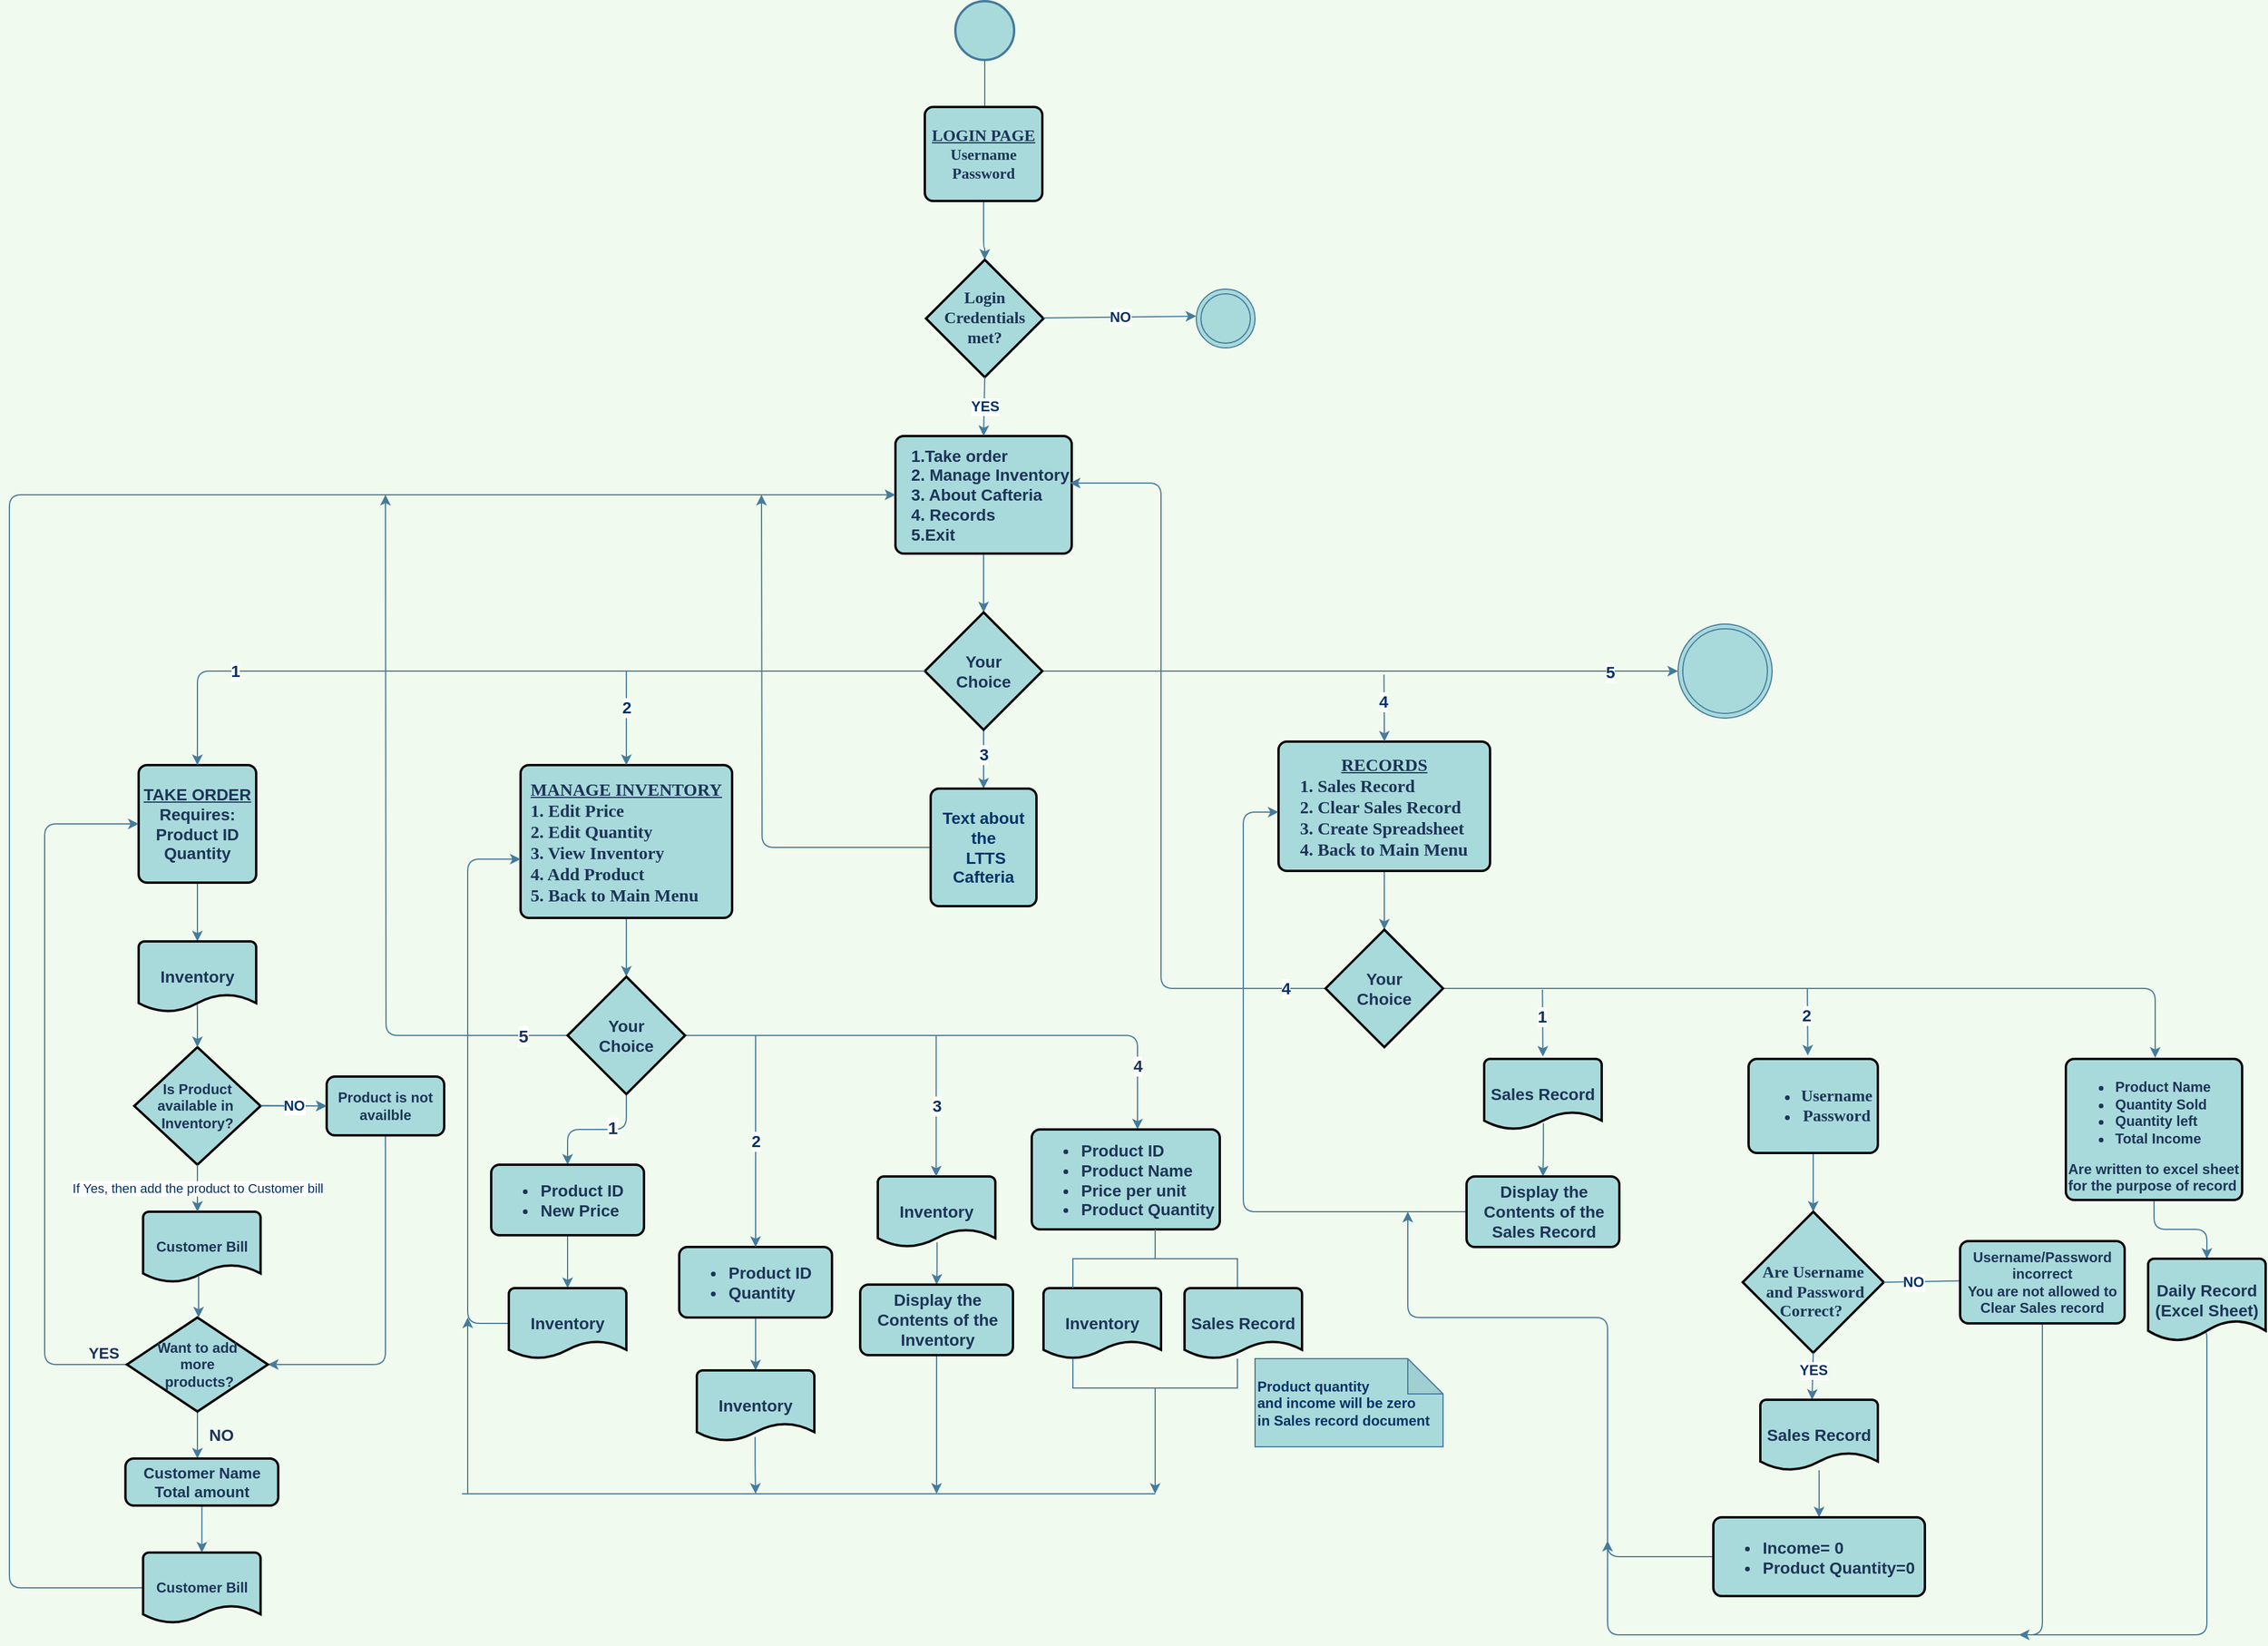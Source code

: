 <mxfile version="13.6.2" type="device"><diagram id="LGxWHQLr91iropshTgPd" name="Page-1"><mxGraphModel dx="2170" dy="1300" grid="1" gridSize="10" guides="1" tooltips="1" connect="1" arrows="1" fold="1" page="1" pageScale="1" pageWidth="850" pageHeight="1100" background="#F1FAEE" math="0" shadow="0"><root><mxCell id="0"/><mxCell id="1" parent="0"/><mxCell id="bUe7oBXyCKyw9xCMxh33-4" value="" style="edgeStyle=orthogonalEdgeStyle;curved=0;rounded=1;sketch=0;orthogonalLoop=1;jettySize=auto;html=1;strokeColor=#457B9D;fillColor=#A8DADC;fontColor=#1D3557;" edge="1" parent="1" source="bUe7oBXyCKyw9xCMxh33-1"><mxGeometry relative="1" as="geometry"><mxPoint x="860" y="130" as="targetPoint"/></mxGeometry></mxCell><mxCell id="bUe7oBXyCKyw9xCMxh33-1" value="" style="strokeWidth=2;html=1;shape=mxgraph.flowchart.start_2;whiteSpace=wrap;fillColor=#A8DADC;strokeColor=#457B9D;fontColor=#1D3557;" vertex="1" parent="1"><mxGeometry x="835" y="30" width="50" height="50" as="geometry"/></mxCell><mxCell id="bUe7oBXyCKyw9xCMxh33-6" style="edgeStyle=orthogonalEdgeStyle;curved=0;rounded=1;sketch=0;orthogonalLoop=1;jettySize=auto;html=1;strokeColor=#457B9D;fillColor=#A8DADC;fontColor=#1D3557;" edge="1" parent="1" source="bUe7oBXyCKyw9xCMxh33-2"><mxGeometry relative="1" as="geometry"><mxPoint x="860" y="250" as="targetPoint"/><Array as="points"><mxPoint x="859" y="240"/></Array></mxGeometry></mxCell><mxCell id="bUe7oBXyCKyw9xCMxh33-2" value="&lt;font face=&quot;Times New Roman&quot;&gt;&lt;b&gt;&lt;u&gt;&lt;font style=&quot;font-size: 14px&quot;&gt;LOGIN PAGE&lt;/font&gt;&lt;/u&gt;&lt;br&gt;&lt;font style=&quot;font-size: 13px&quot;&gt;Username&lt;br&gt;Password&lt;/font&gt;&lt;/b&gt;&lt;/font&gt;" style="rounded=1;whiteSpace=wrap;html=1;absoluteArcSize=1;arcSize=14;strokeWidth=2;sketch=0;fillColor=#A8DADC;fontColor=#1D3557;align=center;" vertex="1" parent="1"><mxGeometry x="809" y="120" width="100" height="80" as="geometry"/></mxCell><mxCell id="bUe7oBXyCKyw9xCMxh33-5" value="&lt;font style=&quot;font-size: 14px&quot; face=&quot;Times New Roman&quot;&gt;&lt;b&gt;Login&lt;br&gt;Credentials &lt;br&gt;met?&lt;/b&gt;&lt;/font&gt;" style="strokeWidth=2;html=1;shape=mxgraph.flowchart.decision;whiteSpace=wrap;rounded=0;sketch=0;fillColor=#A8DADC;fontColor=#1D3557;" vertex="1" parent="1"><mxGeometry x="810" y="250" width="100" height="100" as="geometry"/></mxCell><mxCell id="bUe7oBXyCKyw9xCMxh33-7" value="" style="ellipse;shape=doubleEllipse;whiteSpace=wrap;html=1;aspect=fixed;rounded=0;sketch=0;strokeColor=#457B9D;fillColor=#A8DADC;fontColor=#1D3557;" vertex="1" parent="1"><mxGeometry x="1040" y="275" width="50" height="50" as="geometry"/></mxCell><mxCell id="bUe7oBXyCKyw9xCMxh33-12" value="" style="endArrow=classic;html=1;strokeColor=#457B9D;fillColor=#A8DADC;fontColor=#1D3557;" edge="1" parent="1"><mxGeometry relative="1" as="geometry"><mxPoint x="910" y="299.5" as="sourcePoint"/><mxPoint x="1040" y="298" as="targetPoint"/></mxGeometry></mxCell><mxCell id="bUe7oBXyCKyw9xCMxh33-13" value="&lt;font style=&quot;font-size: 12px&quot;&gt;&lt;b&gt;NO&lt;/b&gt;&lt;/font&gt;" style="edgeLabel;resizable=0;html=1;align=center;verticalAlign=middle;fontColor=#003366;" connectable="0" vertex="1" parent="bUe7oBXyCKyw9xCMxh33-12"><mxGeometry relative="1" as="geometry"/></mxCell><mxCell id="bUe7oBXyCKyw9xCMxh33-19" style="edgeStyle=orthogonalEdgeStyle;curved=0;rounded=1;sketch=0;orthogonalLoop=1;jettySize=auto;html=1;strokeColor=#457B9D;fillColor=#A8DADC;fontColor=#1D3557;" edge="1" parent="1" source="bUe7oBXyCKyw9xCMxh33-14" target="bUe7oBXyCKyw9xCMxh33-18"><mxGeometry relative="1" as="geometry"/></mxCell><mxCell id="bUe7oBXyCKyw9xCMxh33-14" value="&lt;div style=&quot;text-align: justify&quot;&gt;&lt;b style=&quot;font-size: 14px&quot;&gt;1.Take order&lt;/b&gt;&lt;/div&gt;&lt;font size=&quot;1&quot;&gt;&lt;div style=&quot;text-align: justify&quot;&gt;&lt;b style=&quot;font-size: 14px&quot;&gt;2. Manage Inventory&lt;/b&gt;&lt;/div&gt;&lt;b style=&quot;font-size: 14px&quot;&gt;&lt;div style=&quot;text-align: justify&quot;&gt;&lt;b&gt;3. About Cafteria&lt;/b&gt;&lt;/div&gt;&lt;div style=&quot;text-align: justify&quot;&gt;&lt;b&gt;4. Records&lt;/b&gt;&lt;/div&gt;&lt;div style=&quot;text-align: justify&quot;&gt;&lt;b&gt;5.Exit&lt;/b&gt;&lt;/div&gt;&lt;/b&gt;&lt;/font&gt;" style="rounded=1;whiteSpace=wrap;html=1;absoluteArcSize=1;arcSize=14;strokeWidth=2;sketch=0;fillColor=#A8DADC;fontColor=#1D3557;align=right;" vertex="1" parent="1"><mxGeometry x="784" y="400" width="150" height="100" as="geometry"/></mxCell><mxCell id="bUe7oBXyCKyw9xCMxh33-16" value="" style="endArrow=classic;html=1;strokeColor=#457B9D;fillColor=#A8DADC;fontColor=#1D3557;exitX=0.5;exitY=1;exitDx=0;exitDy=0;exitPerimeter=0;entryX=0.5;entryY=0;entryDx=0;entryDy=0;" edge="1" parent="1" source="bUe7oBXyCKyw9xCMxh33-5" target="bUe7oBXyCKyw9xCMxh33-14"><mxGeometry relative="1" as="geometry"><mxPoint x="780" y="430" as="sourcePoint"/><mxPoint x="880" y="430" as="targetPoint"/></mxGeometry></mxCell><mxCell id="bUe7oBXyCKyw9xCMxh33-17" value="&lt;font style=&quot;font-size: 12px&quot;&gt;&lt;b&gt;YES&lt;/b&gt;&lt;/font&gt;" style="edgeLabel;resizable=0;html=1;align=center;verticalAlign=middle;fontColor=#003366;" connectable="0" vertex="1" parent="bUe7oBXyCKyw9xCMxh33-16"><mxGeometry relative="1" as="geometry"/></mxCell><mxCell id="bUe7oBXyCKyw9xCMxh33-98" value="" style="edgeStyle=orthogonalEdgeStyle;curved=0;rounded=1;sketch=0;orthogonalLoop=1;jettySize=auto;html=1;strokeColor=#457B9D;fillColor=#A8DADC;fontColor=#003366;" edge="1" parent="1" source="bUe7oBXyCKyw9xCMxh33-18" target="bUe7oBXyCKyw9xCMxh33-97"><mxGeometry relative="1" as="geometry"/></mxCell><mxCell id="bUe7oBXyCKyw9xCMxh33-99" value="&lt;b&gt;&lt;font style=&quot;font-size: 14px&quot;&gt;3&lt;/font&gt;&lt;/b&gt;" style="edgeLabel;html=1;align=center;verticalAlign=middle;resizable=0;points=[];fontColor=#003366;" vertex="1" connectable="0" parent="bUe7oBXyCKyw9xCMxh33-98"><mxGeometry x="-0.173" y="-2" relative="1" as="geometry"><mxPoint x="2" as="offset"/></mxGeometry></mxCell><mxCell id="bUe7oBXyCKyw9xCMxh33-142" style="edgeStyle=orthogonalEdgeStyle;curved=0;rounded=1;sketch=0;orthogonalLoop=1;jettySize=auto;html=1;strokeColor=#457B9D;fillColor=#A8DADC;fontColor=#003366;entryX=0;entryY=0.5;entryDx=0;entryDy=0;" edge="1" parent="1" source="bUe7oBXyCKyw9xCMxh33-18" target="bUe7oBXyCKyw9xCMxh33-144"><mxGeometry relative="1" as="geometry"><mxPoint x="1240" y="600.0" as="targetPoint"/><Array as="points"/></mxGeometry></mxCell><mxCell id="bUe7oBXyCKyw9xCMxh33-145" value="&lt;b&gt;&lt;font style=&quot;font-size: 14px&quot;&gt;5&lt;/font&gt;&lt;/b&gt;" style="edgeLabel;html=1;align=center;verticalAlign=middle;resizable=0;points=[];fontColor=#003366;" vertex="1" connectable="0" parent="bUe7oBXyCKyw9xCMxh33-142"><mxGeometry x="0.781" y="-1" relative="1" as="geometry"><mxPoint x="1" as="offset"/></mxGeometry></mxCell><mxCell id="bUe7oBXyCKyw9xCMxh33-18" value="&lt;b&gt;&lt;font style=&quot;font-size: 14px&quot;&gt;Your &lt;br&gt;Choice&lt;/font&gt;&lt;/b&gt;" style="strokeWidth=2;html=1;shape=mxgraph.flowchart.decision;whiteSpace=wrap;rounded=0;sketch=0;fillColor=#A8DADC;fontColor=#1D3557;" vertex="1" parent="1"><mxGeometry x="809" y="550" width="100" height="100" as="geometry"/></mxCell><mxCell id="bUe7oBXyCKyw9xCMxh33-23" style="edgeStyle=orthogonalEdgeStyle;curved=0;rounded=1;sketch=0;orthogonalLoop=1;jettySize=auto;html=1;strokeColor=#457B9D;fillColor=#A8DADC;fontColor=#1D3557;" edge="1" parent="1" source="bUe7oBXyCKyw9xCMxh33-21"><mxGeometry relative="1" as="geometry"><mxPoint x="190" y="830" as="targetPoint"/></mxGeometry></mxCell><mxCell id="bUe7oBXyCKyw9xCMxh33-21" value="&lt;b&gt;&lt;font style=&quot;font-size: 14px&quot;&gt;&lt;u&gt;TAKE ORDER&lt;br&gt;&lt;/u&gt;Requires:&lt;br&gt;Product ID&lt;br&gt;Quantity&lt;br&gt;&lt;/font&gt;&lt;/b&gt;" style="rounded=1;whiteSpace=wrap;html=1;absoluteArcSize=1;arcSize=14;strokeWidth=2;sketch=0;fillColor=#A8DADC;fontColor=#1D3557;" vertex="1" parent="1"><mxGeometry x="140" y="680" width="100" height="100" as="geometry"/></mxCell><mxCell id="bUe7oBXyCKyw9xCMxh33-25" value="&lt;b&gt;Customer Bill&lt;/b&gt;" style="strokeWidth=2;html=1;shape=mxgraph.flowchart.document2;whiteSpace=wrap;size=0.25;rounded=0;sketch=0;fillColor=#A8DADC;fontColor=#1D3557;" vertex="1" parent="1"><mxGeometry x="143.75" y="1060" width="100" height="60" as="geometry"/></mxCell><mxCell id="bUe7oBXyCKyw9xCMxh33-39" value="" style="edgeStyle=orthogonalEdgeStyle;curved=0;rounded=1;sketch=0;orthogonalLoop=1;jettySize=auto;html=1;strokeColor=#457B9D;fillColor=#A8DADC;fontColor=#1D3557;" edge="1" parent="1" source="bUe7oBXyCKyw9xCMxh33-26" target="bUe7oBXyCKyw9xCMxh33-36"><mxGeometry relative="1" as="geometry"/></mxCell><mxCell id="bUe7oBXyCKyw9xCMxh33-26" value="&lt;b&gt;Is Product available in&amp;nbsp;&lt;br&gt;Inventory?&lt;/b&gt;" style="strokeWidth=2;html=1;shape=mxgraph.flowchart.decision;whiteSpace=wrap;rounded=0;sketch=0;fillColor=#A8DADC;fontColor=#1D3557;" vertex="1" parent="1"><mxGeometry x="136.25" y="920" width="107.5" height="100" as="geometry"/></mxCell><mxCell id="bUe7oBXyCKyw9xCMxh33-28" style="edgeStyle=orthogonalEdgeStyle;curved=0;rounded=1;sketch=0;orthogonalLoop=1;jettySize=auto;html=1;strokeColor=#457B9D;fillColor=#A8DADC;fontColor=#1D3557;exitX=0.478;exitY=0.839;exitDx=0;exitDy=0;exitPerimeter=0;" edge="1" parent="1" source="bUe7oBXyCKyw9xCMxh33-27"><mxGeometry relative="1" as="geometry"><mxPoint x="190" y="920" as="targetPoint"/></mxGeometry></mxCell><mxCell id="bUe7oBXyCKyw9xCMxh33-27" value="&lt;b&gt;&lt;font style=&quot;font-size: 14px&quot;&gt;Inventory&lt;/font&gt;&lt;/b&gt;" style="strokeWidth=2;html=1;shape=mxgraph.flowchart.document2;whiteSpace=wrap;size=0.25;rounded=0;sketch=0;fillColor=#A8DADC;fontColor=#1D3557;" vertex="1" parent="1"><mxGeometry x="140" y="830" width="100" height="60" as="geometry"/></mxCell><mxCell id="bUe7oBXyCKyw9xCMxh33-33" value="" style="endArrow=classic;html=1;strokeColor=#457B9D;fillColor=#A8DADC;fontColor=#1D3557;" edge="1" parent="1"><mxGeometry relative="1" as="geometry"><mxPoint x="190" y="1020" as="sourcePoint"/><mxPoint x="190" y="1060" as="targetPoint"/></mxGeometry></mxCell><mxCell id="bUe7oBXyCKyw9xCMxh33-34" value="If Yes, then add the product to Customer bill" style="edgeLabel;resizable=0;html=1;align=center;verticalAlign=middle;fontColor=#003366;" connectable="0" vertex="1" parent="bUe7oBXyCKyw9xCMxh33-33"><mxGeometry relative="1" as="geometry"/></mxCell><mxCell id="bUe7oBXyCKyw9xCMxh33-47" style="edgeStyle=orthogonalEdgeStyle;curved=0;rounded=1;sketch=0;orthogonalLoop=1;jettySize=auto;html=1;strokeColor=#457B9D;fillColor=#A8DADC;fontColor=#1D3557;entryX=1;entryY=0.5;entryDx=0;entryDy=0;entryPerimeter=0;" edge="1" parent="1" source="bUe7oBXyCKyw9xCMxh33-36" target="bUe7oBXyCKyw9xCMxh33-40"><mxGeometry relative="1" as="geometry"><mxPoint x="290" y="1190" as="targetPoint"/><Array as="points"><mxPoint x="350" y="1190"/></Array></mxGeometry></mxCell><mxCell id="bUe7oBXyCKyw9xCMxh33-36" value="&lt;b&gt;&lt;font style=&quot;font-size: 12px&quot;&gt;Product is not availble&lt;/font&gt;&lt;/b&gt;" style="rounded=1;whiteSpace=wrap;html=1;absoluteArcSize=1;arcSize=14;strokeWidth=2;sketch=0;fillColor=#A8DADC;fontColor=#1D3557;" vertex="1" parent="1"><mxGeometry x="300" y="945" width="100" height="50" as="geometry"/></mxCell><mxCell id="bUe7oBXyCKyw9xCMxh33-37" value="" style="endArrow=classic;html=1;strokeColor=#457B9D;fillColor=#A8DADC;fontColor=#1D3557;entryX=0;entryY=0.5;entryDx=0;entryDy=0;" edge="1" parent="1" target="bUe7oBXyCKyw9xCMxh33-36"><mxGeometry relative="1" as="geometry"><mxPoint x="243.75" y="969.58" as="sourcePoint"/><mxPoint x="293.75" y="969.58" as="targetPoint"/></mxGeometry></mxCell><mxCell id="bUe7oBXyCKyw9xCMxh33-38" value="&lt;b&gt;&lt;font style=&quot;font-size: 12px&quot;&gt;NO&lt;/font&gt;&lt;/b&gt;" style="edgeLabel;resizable=0;html=1;align=center;verticalAlign=middle;fontColor=#003366;" connectable="0" vertex="1" parent="bUe7oBXyCKyw9xCMxh33-37"><mxGeometry relative="1" as="geometry"/></mxCell><mxCell id="bUe7oBXyCKyw9xCMxh33-43" style="edgeStyle=orthogonalEdgeStyle;curved=0;rounded=1;sketch=0;orthogonalLoop=1;jettySize=auto;html=1;strokeColor=#457B9D;fillColor=#A8DADC;fontColor=#1D3557;entryX=0;entryY=0.5;entryDx=0;entryDy=0;" edge="1" parent="1" source="bUe7oBXyCKyw9xCMxh33-40" target="bUe7oBXyCKyw9xCMxh33-21"><mxGeometry relative="1" as="geometry"><mxPoint x="110" y="730" as="targetPoint"/><Array as="points"><mxPoint x="60" y="1190"/><mxPoint x="60" y="730"/></Array></mxGeometry></mxCell><mxCell id="bUe7oBXyCKyw9xCMxh33-48" style="edgeStyle=orthogonalEdgeStyle;curved=0;rounded=1;sketch=0;orthogonalLoop=1;jettySize=auto;html=1;strokeColor=#457B9D;fillColor=#A8DADC;fontColor=#1D3557;" edge="1" parent="1" source="bUe7oBXyCKyw9xCMxh33-40"><mxGeometry relative="1" as="geometry"><mxPoint x="190" y="1270" as="targetPoint"/></mxGeometry></mxCell><mxCell id="bUe7oBXyCKyw9xCMxh33-40" value="&lt;b&gt;Want to add &lt;br&gt;more&lt;br&gt;&amp;nbsp;products?&lt;/b&gt;" style="strokeWidth=2;html=1;shape=mxgraph.flowchart.decision;whiteSpace=wrap;rounded=0;sketch=0;fillColor=#A8DADC;fontColor=#1D3557;" vertex="1" parent="1"><mxGeometry x="130" y="1150" width="120" height="80" as="geometry"/></mxCell><mxCell id="bUe7oBXyCKyw9xCMxh33-44" value="&lt;b&gt;&lt;font style=&quot;font-size: 13px&quot;&gt;YES&lt;/font&gt;&lt;/b&gt;" style="text;html=1;align=center;verticalAlign=middle;resizable=0;points=[];autosize=1;fontColor=#1D3557;" vertex="1" parent="1"><mxGeometry x="90" y="1170" width="40" height="20" as="geometry"/></mxCell><mxCell id="bUe7oBXyCKyw9xCMxh33-45" value="" style="endArrow=classic;html=1;strokeColor=#457B9D;fillColor=#A8DADC;fontColor=#1D3557;exitX=0.473;exitY=0.91;exitDx=0;exitDy=0;exitPerimeter=0;" edge="1" parent="1" source="bUe7oBXyCKyw9xCMxh33-25"><mxGeometry width="50" height="50" relative="1" as="geometry"><mxPoint x="191" y="1120" as="sourcePoint"/><mxPoint x="191" y="1150" as="targetPoint"/></mxGeometry></mxCell><mxCell id="bUe7oBXyCKyw9xCMxh33-49" value="&lt;b style=&quot;font-size: 14px&quot;&gt;NO&lt;/b&gt;" style="text;html=1;align=center;verticalAlign=middle;resizable=0;points=[];autosize=1;fontColor=#1D3557;" vertex="1" parent="1"><mxGeometry x="190" y="1240" width="40" height="20" as="geometry"/></mxCell><mxCell id="bUe7oBXyCKyw9xCMxh33-51" style="edgeStyle=orthogonalEdgeStyle;curved=0;rounded=1;sketch=0;orthogonalLoop=1;jettySize=auto;html=1;strokeColor=#457B9D;fillColor=#A8DADC;fontColor=#1D3557;" edge="1" parent="1" source="bUe7oBXyCKyw9xCMxh33-50"><mxGeometry relative="1" as="geometry"><mxPoint x="193.75" y="1350" as="targetPoint"/></mxGeometry></mxCell><mxCell id="bUe7oBXyCKyw9xCMxh33-50" value="&lt;b style=&quot;font-size: 13px&quot;&gt;Customer Name&lt;br&gt;Total amount&lt;/b&gt;" style="rounded=1;whiteSpace=wrap;html=1;absoluteArcSize=1;arcSize=14;strokeWidth=2;sketch=0;fillColor=#A8DADC;fontColor=#1D3557;" vertex="1" parent="1"><mxGeometry x="128.75" y="1270" width="130" height="40" as="geometry"/></mxCell><mxCell id="bUe7oBXyCKyw9xCMxh33-53" style="edgeStyle=orthogonalEdgeStyle;curved=0;rounded=1;sketch=0;orthogonalLoop=1;jettySize=auto;html=1;strokeColor=#457B9D;fillColor=#A8DADC;fontColor=#1D3557;" edge="1" parent="1" source="bUe7oBXyCKyw9xCMxh33-52" target="bUe7oBXyCKyw9xCMxh33-14"><mxGeometry relative="1" as="geometry"><mxPoint x="720" y="460" as="targetPoint"/><Array as="points"><mxPoint x="30" y="1380"/><mxPoint x="30" y="450"/></Array></mxGeometry></mxCell><mxCell id="bUe7oBXyCKyw9xCMxh33-52" value="&lt;b&gt;Customer Bill&lt;/b&gt;" style="strokeWidth=2;html=1;shape=mxgraph.flowchart.document2;whiteSpace=wrap;size=0.25;rounded=0;sketch=0;fillColor=#A8DADC;fontColor=#1D3557;" vertex="1" parent="1"><mxGeometry x="143.75" y="1350" width="100" height="60" as="geometry"/></mxCell><mxCell id="bUe7oBXyCKyw9xCMxh33-55" value="" style="endArrow=none;html=1;strokeColor=#457B9D;fillColor=#A8DADC;fontColor=#1D3557;entryX=0;entryY=0.5;entryDx=0;entryDy=0;entryPerimeter=0;" edge="1" parent="1" target="bUe7oBXyCKyw9xCMxh33-18"><mxGeometry width="50" height="50" relative="1" as="geometry"><mxPoint x="700" y="600" as="sourcePoint"/><mxPoint x="730" y="560" as="targetPoint"/></mxGeometry></mxCell><mxCell id="bUe7oBXyCKyw9xCMxh33-60" value="" style="endArrow=classic;html=1;strokeColor=#457B9D;fillColor=#A8DADC;fontColor=#1D3557;entryX=0.5;entryY=0;entryDx=0;entryDy=0;" edge="1" parent="1" target="bUe7oBXyCKyw9xCMxh33-21"><mxGeometry width="50" height="50" relative="1" as="geometry"><mxPoint x="700" y="600" as="sourcePoint"/><mxPoint x="200" y="650" as="targetPoint"/><Array as="points"><mxPoint x="190" y="600"/></Array></mxGeometry></mxCell><mxCell id="bUe7oBXyCKyw9xCMxh33-103" value="&lt;b&gt;&lt;font style=&quot;font-size: 14px&quot;&gt;1&lt;/font&gt;&lt;/b&gt;" style="edgeLabel;html=1;align=center;verticalAlign=middle;resizable=0;points=[];fontColor=#003366;" vertex="1" connectable="0" parent="bUe7oBXyCKyw9xCMxh33-60"><mxGeometry x="0.728" y="33" relative="1" as="geometry"><mxPoint x="-1" as="offset"/></mxGeometry></mxCell><mxCell id="bUe7oBXyCKyw9xCMxh33-64" value="" style="edgeStyle=orthogonalEdgeStyle;curved=0;rounded=1;sketch=0;orthogonalLoop=1;jettySize=auto;html=1;strokeColor=#457B9D;fillColor=#A8DADC;fontColor=#1D3557;" edge="1" parent="1" source="bUe7oBXyCKyw9xCMxh33-62" target="bUe7oBXyCKyw9xCMxh33-63"><mxGeometry relative="1" as="geometry"/></mxCell><mxCell id="bUe7oBXyCKyw9xCMxh33-62" value="&lt;font face=&quot;Times New Roman&quot;&gt;&lt;span style=&quot;font-size: 15px&quot;&gt;&lt;b&gt;&lt;u&gt;MANAGE INVENTORY&lt;/u&gt;&lt;br&gt;&lt;div style=&quot;text-align: justify&quot;&gt;&lt;b&gt;1. Edit Price&lt;/b&gt;&lt;/div&gt;&lt;div style=&quot;text-align: justify&quot;&gt;&lt;b&gt;2. Edit Quantity&lt;/b&gt;&lt;/div&gt;&lt;div style=&quot;text-align: justify&quot;&gt;&lt;b&gt;3. View Inventory&lt;/b&gt;&lt;/div&gt;&lt;div style=&quot;text-align: justify&quot;&gt;&lt;b&gt;4. Add Product&lt;/b&gt;&lt;/div&gt;&lt;div style=&quot;text-align: justify&quot;&gt;&lt;b&gt;5. Back to Main Menu&lt;/b&gt;&lt;/div&gt;&lt;/b&gt;&lt;/span&gt;&lt;/font&gt;" style="rounded=1;whiteSpace=wrap;html=1;absoluteArcSize=1;arcSize=14;strokeWidth=2;sketch=0;fillColor=#A8DADC;fontColor=#1D3557;" vertex="1" parent="1"><mxGeometry x="465" y="680" width="180" height="130" as="geometry"/></mxCell><mxCell id="bUe7oBXyCKyw9xCMxh33-79" style="edgeStyle=orthogonalEdgeStyle;curved=0;rounded=1;sketch=0;orthogonalLoop=1;jettySize=auto;html=1;strokeColor=#457B9D;fillColor=#A8DADC;fontColor=#1D3557;" edge="1" parent="1" source="bUe7oBXyCKyw9xCMxh33-63"><mxGeometry relative="1" as="geometry"><mxPoint x="350.0" y="450" as="targetPoint"/></mxGeometry></mxCell><mxCell id="bUe7oBXyCKyw9xCMxh33-85" value="&lt;font style=&quot;font-size: 15px&quot;&gt;&lt;b&gt;5&lt;/b&gt;&lt;/font&gt;" style="edgeLabel;html=1;align=center;verticalAlign=middle;resizable=0;points=[];fontColor=#1D3557;" vertex="1" connectable="0" parent="bUe7oBXyCKyw9xCMxh33-79"><mxGeometry x="-0.876" y="1" relative="1" as="geometry"><mxPoint y="-1" as="offset"/></mxGeometry></mxCell><mxCell id="bUe7oBXyCKyw9xCMxh33-82" style="edgeStyle=orthogonalEdgeStyle;curved=0;rounded=1;sketch=0;orthogonalLoop=1;jettySize=auto;html=1;entryX=0.5;entryY=0;entryDx=0;entryDy=0;strokeColor=#457B9D;fillColor=#A8DADC;fontColor=#1D3557;" edge="1" parent="1" source="bUe7oBXyCKyw9xCMxh33-63" target="bUe7oBXyCKyw9xCMxh33-65"><mxGeometry relative="1" as="geometry"/></mxCell><mxCell id="bUe7oBXyCKyw9xCMxh33-83" value="&lt;b&gt;&lt;font style=&quot;font-size: 15px&quot;&gt;1&lt;/font&gt;&lt;/b&gt;" style="edgeLabel;html=1;align=center;verticalAlign=middle;resizable=0;points=[];fontColor=#1D3557;" vertex="1" connectable="0" parent="bUe7oBXyCKyw9xCMxh33-82"><mxGeometry x="-0.455" y="-12" relative="1" as="geometry"><mxPoint x="-12" y="10" as="offset"/></mxGeometry></mxCell><mxCell id="bUe7oBXyCKyw9xCMxh33-86" style="edgeStyle=orthogonalEdgeStyle;curved=0;rounded=1;sketch=0;orthogonalLoop=1;jettySize=auto;html=1;strokeColor=#457B9D;fillColor=#A8DADC;fontColor=#1D3557;" edge="1" parent="1" source="bUe7oBXyCKyw9xCMxh33-63" target="bUe7oBXyCKyw9xCMxh33-75"><mxGeometry relative="1" as="geometry"><mxPoint x="990" y="970" as="targetPoint"/><Array as="points"><mxPoint x="990" y="910"/></Array></mxGeometry></mxCell><mxCell id="bUe7oBXyCKyw9xCMxh33-87" value="&lt;b&gt;&lt;font style=&quot;font-size: 14px&quot;&gt;4&lt;/font&gt;&lt;/b&gt;" style="edgeLabel;html=1;align=center;verticalAlign=middle;resizable=0;points=[];fontColor=#1D3557;" vertex="1" connectable="0" parent="bUe7oBXyCKyw9xCMxh33-86"><mxGeometry x="0.656" y="-26" relative="1" as="geometry"><mxPoint x="26" y="26" as="offset"/></mxGeometry></mxCell><mxCell id="bUe7oBXyCKyw9xCMxh33-63" value="&lt;b&gt;&lt;font style=&quot;font-size: 14px&quot;&gt;Your &lt;br&gt;Choice&lt;/font&gt;&lt;/b&gt;" style="strokeWidth=2;html=1;shape=mxgraph.flowchart.decision;whiteSpace=wrap;rounded=0;sketch=0;fillColor=#A8DADC;fontColor=#1D3557;" vertex="1" parent="1"><mxGeometry x="505" y="860" width="100" height="100" as="geometry"/></mxCell><mxCell id="bUe7oBXyCKyw9xCMxh33-67" style="edgeStyle=orthogonalEdgeStyle;curved=0;rounded=1;sketch=0;orthogonalLoop=1;jettySize=auto;html=1;entryX=0.5;entryY=0;entryDx=0;entryDy=0;entryPerimeter=0;strokeColor=#457B9D;fillColor=#A8DADC;fontColor=#1D3557;" edge="1" parent="1" source="bUe7oBXyCKyw9xCMxh33-65" target="bUe7oBXyCKyw9xCMxh33-66"><mxGeometry relative="1" as="geometry"/></mxCell><mxCell id="bUe7oBXyCKyw9xCMxh33-65" value="&lt;blockquote style=&quot;margin: 0 0 0 40px ; border: none ; padding: 0px&quot;&gt;&lt;/blockquote&gt;&lt;b style=&quot;font-size: 14px&quot;&gt;&lt;ul&gt;&lt;li&gt;&lt;b style=&quot;font-size: 14px&quot;&gt;Product ID&lt;/b&gt;&lt;/li&gt;&lt;li&gt;&lt;b style=&quot;font-size: 14px&quot;&gt;New Price&lt;/b&gt;&lt;/li&gt;&lt;/ul&gt;&lt;/b&gt;" style="rounded=1;whiteSpace=wrap;html=1;absoluteArcSize=1;arcSize=14;strokeWidth=2;sketch=0;fillColor=#A8DADC;fontColor=#1D3557;align=left;" vertex="1" parent="1"><mxGeometry x="440" y="1020" width="130" height="60" as="geometry"/></mxCell><mxCell id="bUe7oBXyCKyw9xCMxh33-81" style="edgeStyle=orthogonalEdgeStyle;curved=0;rounded=1;sketch=0;orthogonalLoop=1;jettySize=auto;html=1;strokeColor=#457B9D;fillColor=#A8DADC;fontColor=#1D3557;" edge="1" parent="1" source="bUe7oBXyCKyw9xCMxh33-66" target="bUe7oBXyCKyw9xCMxh33-62"><mxGeometry relative="1" as="geometry"><mxPoint x="410" y="750" as="targetPoint"/><Array as="points"><mxPoint x="420" y="1155"/><mxPoint x="420" y="760"/></Array></mxGeometry></mxCell><mxCell id="bUe7oBXyCKyw9xCMxh33-66" value="&lt;b&gt;&lt;font style=&quot;font-size: 14px&quot;&gt;Inventory&lt;/font&gt;&lt;/b&gt;" style="strokeWidth=2;html=1;shape=mxgraph.flowchart.document2;whiteSpace=wrap;size=0.25;rounded=0;sketch=0;fillColor=#A8DADC;fontColor=#1D3557;" vertex="1" parent="1"><mxGeometry x="455" y="1125" width="100" height="60" as="geometry"/></mxCell><mxCell id="bUe7oBXyCKyw9xCMxh33-76" value="" style="edgeStyle=orthogonalEdgeStyle;curved=0;rounded=1;sketch=0;orthogonalLoop=1;jettySize=auto;html=1;strokeColor=#457B9D;fillColor=#A8DADC;fontColor=#1D3557;" edge="1" parent="1" source="bUe7oBXyCKyw9xCMxh33-68" target="bUe7oBXyCKyw9xCMxh33-69"><mxGeometry relative="1" as="geometry"/></mxCell><mxCell id="bUe7oBXyCKyw9xCMxh33-68" value="&lt;blockquote style=&quot;margin: 0 0 0 40px ; border: none ; padding: 0px&quot;&gt;&lt;/blockquote&gt;&lt;b style=&quot;font-size: 14px&quot;&gt;&lt;ul&gt;&lt;li&gt;&lt;b style=&quot;font-size: 14px&quot;&gt;Product ID&lt;/b&gt;&lt;/li&gt;&lt;li&gt;Quantity&lt;/li&gt;&lt;/ul&gt;&lt;/b&gt;" style="rounded=1;whiteSpace=wrap;html=1;absoluteArcSize=1;arcSize=14;strokeWidth=2;sketch=0;fillColor=#A8DADC;fontColor=#1D3557;align=left;" vertex="1" parent="1"><mxGeometry x="600" y="1090" width="130" height="60" as="geometry"/></mxCell><mxCell id="bUe7oBXyCKyw9xCMxh33-95" style="edgeStyle=orthogonalEdgeStyle;curved=0;rounded=1;sketch=0;orthogonalLoop=1;jettySize=auto;html=1;strokeColor=#457B9D;fillColor=#A8DADC;fontColor=#003366;exitX=0.496;exitY=0.943;exitDx=0;exitDy=0;exitPerimeter=0;" edge="1" parent="1" source="bUe7oBXyCKyw9xCMxh33-69"><mxGeometry relative="1" as="geometry"><mxPoint x="665" y="1300" as="targetPoint"/></mxGeometry></mxCell><mxCell id="bUe7oBXyCKyw9xCMxh33-69" value="&lt;b&gt;&lt;font style=&quot;font-size: 14px&quot;&gt;Inventory&lt;/font&gt;&lt;/b&gt;" style="strokeWidth=2;html=1;shape=mxgraph.flowchart.document2;whiteSpace=wrap;size=0.25;rounded=0;sketch=0;fillColor=#A8DADC;fontColor=#1D3557;" vertex="1" parent="1"><mxGeometry x="615" y="1195" width="100" height="60" as="geometry"/></mxCell><mxCell id="bUe7oBXyCKyw9xCMxh33-73" value="" style="edgeStyle=orthogonalEdgeStyle;curved=0;rounded=1;sketch=0;orthogonalLoop=1;jettySize=auto;html=1;strokeColor=#457B9D;fillColor=#A8DADC;fontColor=#1D3557;exitX=0.504;exitY=0.933;exitDx=0;exitDy=0;exitPerimeter=0;" edge="1" parent="1" source="bUe7oBXyCKyw9xCMxh33-70" target="bUe7oBXyCKyw9xCMxh33-71"><mxGeometry relative="1" as="geometry"/></mxCell><mxCell id="bUe7oBXyCKyw9xCMxh33-70" value="&lt;b&gt;&lt;font style=&quot;font-size: 14px&quot;&gt;Inventory&lt;/font&gt;&lt;/b&gt;" style="strokeWidth=2;html=1;shape=mxgraph.flowchart.document2;whiteSpace=wrap;size=0.25;rounded=0;sketch=0;fillColor=#A8DADC;fontColor=#1D3557;" vertex="1" parent="1"><mxGeometry x="769" y="1030" width="100" height="60" as="geometry"/></mxCell><mxCell id="bUe7oBXyCKyw9xCMxh33-94" style="edgeStyle=orthogonalEdgeStyle;curved=0;rounded=1;sketch=0;orthogonalLoop=1;jettySize=auto;html=1;strokeColor=#457B9D;fillColor=#A8DADC;fontColor=#003366;" edge="1" parent="1" source="bUe7oBXyCKyw9xCMxh33-71"><mxGeometry relative="1" as="geometry"><mxPoint x="819" y="1300" as="targetPoint"/></mxGeometry></mxCell><mxCell id="bUe7oBXyCKyw9xCMxh33-71" value="&lt;blockquote style=&quot;margin: 0 0 0 40px ; border: none ; padding: 0px&quot;&gt;&lt;/blockquote&gt;&lt;b style=&quot;font-size: 14px&quot;&gt;&lt;div style=&quot;text-align: center&quot;&gt;Display the Contents of the Inventory&lt;/div&gt;&lt;/b&gt;" style="rounded=1;whiteSpace=wrap;html=1;absoluteArcSize=1;arcSize=14;strokeWidth=2;sketch=0;fillColor=#A8DADC;fontColor=#1D3557;align=left;" vertex="1" parent="1"><mxGeometry x="754" y="1122" width="130" height="60" as="geometry"/></mxCell><mxCell id="bUe7oBXyCKyw9xCMxh33-75" value="&lt;blockquote style=&quot;margin: 0 0 0 40px ; border: none ; padding: 0px&quot;&gt;&lt;/blockquote&gt;&lt;b style=&quot;font-size: 14px&quot;&gt;&lt;ul&gt;&lt;li&gt;&lt;b style=&quot;font-size: 14px&quot;&gt;Product ID&lt;/b&gt;&lt;/li&gt;&lt;li&gt;Product Name&lt;/li&gt;&lt;li&gt;Price per unit&lt;/li&gt;&lt;li&gt;Product Quantity&lt;/li&gt;&lt;/ul&gt;&lt;/b&gt;" style="rounded=1;whiteSpace=wrap;html=1;absoluteArcSize=1;arcSize=14;strokeWidth=2;sketch=0;fillColor=#A8DADC;fontColor=#1D3557;align=left;" vertex="1" parent="1"><mxGeometry x="900" y="990" width="160" height="85" as="geometry"/></mxCell><mxCell id="bUe7oBXyCKyw9xCMxh33-77" value="&lt;b&gt;&lt;font style=&quot;font-size: 14px&quot;&gt;Inventory&lt;/font&gt;&lt;/b&gt;" style="strokeWidth=2;html=1;shape=mxgraph.flowchart.document2;whiteSpace=wrap;size=0.25;rounded=0;sketch=0;fillColor=#A8DADC;fontColor=#1D3557;" vertex="1" parent="1"><mxGeometry x="910" y="1125" width="100" height="60" as="geometry"/></mxCell><mxCell id="bUe7oBXyCKyw9xCMxh33-88" value="" style="endArrow=classic;html=1;strokeColor=#457B9D;fillColor=#A8DADC;fontColor=#1D3557;entryX=0.5;entryY=0;entryDx=0;entryDy=0;" edge="1" parent="1" target="bUe7oBXyCKyw9xCMxh33-68"><mxGeometry relative="1" as="geometry"><mxPoint x="665" y="910" as="sourcePoint"/><mxPoint x="840" y="970" as="targetPoint"/></mxGeometry></mxCell><mxCell id="bUe7oBXyCKyw9xCMxh33-89" value="&lt;b&gt;&lt;font style=&quot;font-size: 14px&quot;&gt;2&lt;/font&gt;&lt;/b&gt;" style="edgeLabel;resizable=0;html=1;align=center;verticalAlign=middle;fontColor=#003366;" connectable="0" vertex="1" parent="bUe7oBXyCKyw9xCMxh33-88"><mxGeometry relative="1" as="geometry"/></mxCell><mxCell id="bUe7oBXyCKyw9xCMxh33-90" value="" style="endArrow=classic;html=1;strokeColor=#457B9D;fillColor=#A8DADC;fontColor=#1D3557;" edge="1" parent="1"><mxGeometry relative="1" as="geometry"><mxPoint x="818.66" y="910" as="sourcePoint"/><mxPoint x="818.66" y="1030" as="targetPoint"/></mxGeometry></mxCell><mxCell id="bUe7oBXyCKyw9xCMxh33-91" value="&lt;b&gt;&lt;font style=&quot;font-size: 14px&quot;&gt;3&lt;/font&gt;&lt;/b&gt;" style="edgeLabel;resizable=0;html=1;align=center;verticalAlign=middle;fontColor=#003366;" connectable="0" vertex="1" parent="bUe7oBXyCKyw9xCMxh33-90"><mxGeometry relative="1" as="geometry"/></mxCell><mxCell id="bUe7oBXyCKyw9xCMxh33-92" value="" style="endArrow=none;html=1;strokeColor=#457B9D;fillColor=#A8DADC;fontColor=#003366;" edge="1" parent="1"><mxGeometry width="50" height="50" relative="1" as="geometry"><mxPoint x="415" y="1300" as="sourcePoint"/><mxPoint x="1005" y="1300" as="targetPoint"/></mxGeometry></mxCell><mxCell id="bUe7oBXyCKyw9xCMxh33-96" value="" style="endArrow=classic;html=1;strokeColor=#457B9D;fillColor=#A8DADC;fontColor=#003366;" edge="1" parent="1"><mxGeometry width="50" height="50" relative="1" as="geometry"><mxPoint x="420" y="1300" as="sourcePoint"/><mxPoint x="420" y="1150" as="targetPoint"/></mxGeometry></mxCell><mxCell id="bUe7oBXyCKyw9xCMxh33-100" style="edgeStyle=orthogonalEdgeStyle;curved=0;rounded=1;sketch=0;orthogonalLoop=1;jettySize=auto;html=1;strokeColor=#457B9D;fillColor=#A8DADC;fontColor=#003366;" edge="1" parent="1" source="bUe7oBXyCKyw9xCMxh33-97"><mxGeometry relative="1" as="geometry"><mxPoint x="670" y="450" as="targetPoint"/></mxGeometry></mxCell><mxCell id="bUe7oBXyCKyw9xCMxh33-97" value="&lt;b&gt;&lt;font style=&quot;font-size: 14px&quot;&gt;Text about the&lt;br&gt;&amp;nbsp;LTTS Cafteria&lt;/font&gt;&lt;/b&gt;" style="rounded=1;whiteSpace=wrap;html=1;absoluteArcSize=1;arcSize=14;strokeWidth=2;sketch=0;fillColor=#A8DADC;fontColor=#003366;" vertex="1" parent="1"><mxGeometry x="814" y="700" width="90" height="100" as="geometry"/></mxCell><mxCell id="bUe7oBXyCKyw9xCMxh33-101" value="" style="endArrow=classic;html=1;strokeColor=#457B9D;fillColor=#A8DADC;fontColor=#003366;entryX=0.5;entryY=0;entryDx=0;entryDy=0;" edge="1" parent="1" target="bUe7oBXyCKyw9xCMxh33-62"><mxGeometry width="50" height="50" relative="1" as="geometry"><mxPoint x="555" y="600" as="sourcePoint"/><mxPoint x="640" y="650" as="targetPoint"/></mxGeometry></mxCell><mxCell id="bUe7oBXyCKyw9xCMxh33-102" value="&lt;b&gt;&lt;font style=&quot;font-size: 14px&quot;&gt;2&lt;/font&gt;&lt;/b&gt;" style="edgeLabel;html=1;align=center;verticalAlign=middle;resizable=0;points=[];fontColor=#003366;" vertex="1" connectable="0" parent="bUe7oBXyCKyw9xCMxh33-101"><mxGeometry x="-0.22" y="1" relative="1" as="geometry"><mxPoint x="-1" as="offset"/></mxGeometry></mxCell><mxCell id="bUe7oBXyCKyw9xCMxh33-126" value="" style="edgeStyle=orthogonalEdgeStyle;curved=0;rounded=1;sketch=0;orthogonalLoop=1;jettySize=auto;html=1;strokeColor=#457B9D;fillColor=#A8DADC;fontColor=#003366;" edge="1" parent="1" source="bUe7oBXyCKyw9xCMxh33-104" target="bUe7oBXyCKyw9xCMxh33-125"><mxGeometry relative="1" as="geometry"/></mxCell><mxCell id="bUe7oBXyCKyw9xCMxh33-104" value="&lt;font face=&quot;Times New Roman&quot;&gt;&lt;span style=&quot;font-size: 15px&quot;&gt;&lt;b&gt;&lt;u&gt;RECORDS&lt;/u&gt;&lt;br&gt;&lt;div style=&quot;text-align: justify&quot;&gt;&lt;b&gt;1. Sales Record&lt;/b&gt;&lt;/div&gt;&lt;div style=&quot;text-align: justify&quot;&gt;&lt;b&gt;2. Clear Sales Record&amp;nbsp;&lt;/b&gt;&lt;/div&gt;&lt;div style=&quot;text-align: justify&quot;&gt;&lt;b&gt;3. Create Spreadsheet&amp;nbsp;&lt;/b&gt;&lt;/div&gt;&lt;div style=&quot;text-align: justify&quot;&gt;&lt;b&gt;4.&amp;nbsp;&lt;/b&gt;&lt;b&gt;Back to Main Menu&lt;/b&gt;&lt;/div&gt;&lt;/b&gt;&lt;/span&gt;&lt;/font&gt;" style="rounded=1;whiteSpace=wrap;html=1;absoluteArcSize=1;arcSize=14;strokeWidth=2;sketch=0;fillColor=#A8DADC;fontColor=#1D3557;" vertex="1" parent="1"><mxGeometry x="1110" y="660" width="180" height="110" as="geometry"/></mxCell><mxCell id="bUe7oBXyCKyw9xCMxh33-105" value="" style="strokeWidth=1;html=1;shape=mxgraph.flowchart.annotation_2;align=left;labelPosition=right;pointerEvents=1;rounded=0;sketch=0;fillColor=#A8DADC;fontColor=#003366;rotation=90;strokeColor=#457B9D;" vertex="1" parent="1"><mxGeometry x="980" y="1030" width="50" height="140" as="geometry"/></mxCell><mxCell id="bUe7oBXyCKyw9xCMxh33-106" value="&lt;span style=&quot;font-size: 14px&quot;&gt;&lt;b&gt;Sales Record&lt;/b&gt;&lt;/span&gt;" style="strokeWidth=2;html=1;shape=mxgraph.flowchart.document2;whiteSpace=wrap;size=0.25;rounded=0;sketch=0;fillColor=#A8DADC;fontColor=#1D3557;" vertex="1" parent="1"><mxGeometry x="1030" y="1125" width="100" height="60" as="geometry"/></mxCell><mxCell id="bUe7oBXyCKyw9xCMxh33-108" style="edgeStyle=orthogonalEdgeStyle;curved=0;rounded=1;sketch=0;orthogonalLoop=1;jettySize=auto;html=1;strokeColor=#457B9D;fillColor=#A8DADC;fontColor=#003366;" edge="1" parent="1" source="bUe7oBXyCKyw9xCMxh33-107"><mxGeometry relative="1" as="geometry"><mxPoint x="1005" y="1300" as="targetPoint"/></mxGeometry></mxCell><mxCell id="bUe7oBXyCKyw9xCMxh33-107" value="" style="strokeWidth=1;html=1;shape=mxgraph.flowchart.annotation_2;align=left;labelPosition=right;pointerEvents=1;rounded=0;sketch=0;fillColor=#A8DADC;fontColor=#003366;rotation=-90;strokeColor=#457B9D;" vertex="1" parent="1"><mxGeometry x="980" y="1140" width="50" height="140" as="geometry"/></mxCell><mxCell id="bUe7oBXyCKyw9xCMxh33-110" value="&lt;div style=&quot;text-align: justify&quot;&gt;&lt;span&gt;&lt;b&gt;Product quantity&lt;/b&gt;&lt;/span&gt;&lt;/div&gt;&lt;div style=&quot;text-align: justify&quot;&gt;&lt;b&gt;&lt;span&gt;and income&amp;nbsp;&lt;/span&gt;&lt;span&gt;will be zero&lt;/span&gt;&lt;/b&gt;&lt;/div&gt;&lt;div style=&quot;text-align: justify&quot;&gt;&lt;span&gt;&lt;b&gt;in Sales record document&lt;/b&gt;&lt;/span&gt;&lt;/div&gt;" style="shape=note;whiteSpace=wrap;html=1;backgroundOutline=1;darkOpacity=0.05;rounded=0;sketch=0;strokeColor=#457B9D;strokeWidth=1;fillColor=#A8DADC;fontColor=#003366;align=left;" vertex="1" parent="1"><mxGeometry x="1090" y="1185" width="160" height="75" as="geometry"/></mxCell><mxCell id="bUe7oBXyCKyw9xCMxh33-113" value="" style="edgeStyle=orthogonalEdgeStyle;curved=0;rounded=1;sketch=0;orthogonalLoop=1;jettySize=auto;html=1;strokeColor=#457B9D;fillColor=#A8DADC;fontColor=#003366;exitX=0.504;exitY=0.91;exitDx=0;exitDy=0;exitPerimeter=0;" edge="1" parent="1" source="bUe7oBXyCKyw9xCMxh33-111" target="bUe7oBXyCKyw9xCMxh33-112"><mxGeometry relative="1" as="geometry"/></mxCell><mxCell id="bUe7oBXyCKyw9xCMxh33-111" value="&lt;span style=&quot;font-size: 14px&quot;&gt;&lt;b&gt;Sales Record&lt;/b&gt;&lt;/span&gt;" style="strokeWidth=2;html=1;shape=mxgraph.flowchart.document2;whiteSpace=wrap;size=0.25;rounded=0;sketch=0;fillColor=#A8DADC;fontColor=#1D3557;" vertex="1" parent="1"><mxGeometry x="1285" y="930" width="100" height="60" as="geometry"/></mxCell><mxCell id="bUe7oBXyCKyw9xCMxh33-130" style="edgeStyle=orthogonalEdgeStyle;curved=0;rounded=1;sketch=0;orthogonalLoop=1;jettySize=auto;html=1;strokeColor=#457B9D;fillColor=#A8DADC;fontColor=#003366;entryX=0;entryY=0.545;entryDx=0;entryDy=0;entryPerimeter=0;" edge="1" parent="1" source="bUe7oBXyCKyw9xCMxh33-112" target="bUe7oBXyCKyw9xCMxh33-104"><mxGeometry relative="1" as="geometry"><mxPoint x="1100" y="720" as="targetPoint"/><Array as="points"><mxPoint x="1080" y="1060"/><mxPoint x="1080" y="720"/></Array></mxGeometry></mxCell><mxCell id="bUe7oBXyCKyw9xCMxh33-112" value="&lt;blockquote style=&quot;margin: 0 0 0 40px ; border: none ; padding: 0px&quot;&gt;&lt;/blockquote&gt;&lt;b style=&quot;font-size: 14px&quot;&gt;&lt;div style=&quot;text-align: center&quot;&gt;Display the Contents of the Sales Record&lt;/div&gt;&lt;/b&gt;" style="rounded=1;whiteSpace=wrap;html=1;absoluteArcSize=1;arcSize=14;strokeWidth=2;sketch=0;fillColor=#A8DADC;fontColor=#1D3557;align=left;" vertex="1" parent="1"><mxGeometry x="1270" y="1030" width="130" height="60" as="geometry"/></mxCell><mxCell id="bUe7oBXyCKyw9xCMxh33-120" value="" style="edgeStyle=orthogonalEdgeStyle;curved=0;rounded=1;sketch=0;orthogonalLoop=1;jettySize=auto;html=1;strokeColor=#457B9D;fillColor=#A8DADC;fontColor=#003366;" edge="1" parent="1" source="bUe7oBXyCKyw9xCMxh33-114" target="bUe7oBXyCKyw9xCMxh33-115"><mxGeometry relative="1" as="geometry"/></mxCell><mxCell id="bUe7oBXyCKyw9xCMxh33-114" value="&lt;ul&gt;&lt;li&gt;&lt;font face=&quot;Times New Roman&quot;&gt;&lt;font style=&quot;font-size: 14px&quot;&gt;&lt;b&gt;Username&lt;/b&gt;&lt;/font&gt;&lt;/font&gt;&lt;/li&gt;&lt;li&gt;&lt;font face=&quot;Times New Roman&quot;&gt;&lt;font style=&quot;font-size: 14px&quot;&gt;&lt;b&gt;Password&lt;/b&gt;&lt;/font&gt;&lt;/font&gt;&lt;/li&gt;&lt;/ul&gt;" style="rounded=1;whiteSpace=wrap;html=1;absoluteArcSize=1;arcSize=14;strokeWidth=2;sketch=0;fillColor=#A8DADC;fontColor=#1D3557;align=center;" vertex="1" parent="1"><mxGeometry x="1510" y="930" width="110" height="80" as="geometry"/></mxCell><mxCell id="bUe7oBXyCKyw9xCMxh33-115" value="&lt;font style=&quot;font-size: 14px&quot; face=&quot;Times New Roman&quot;&gt;&lt;b&gt;&lt;br&gt;Are Username&lt;br&gt;&amp;nbsp;and Password&lt;br&gt;Correct?&amp;nbsp;&lt;br&gt;&lt;/b&gt;&lt;/font&gt;" style="strokeWidth=2;html=1;shape=mxgraph.flowchart.decision;whiteSpace=wrap;rounded=0;sketch=0;fillColor=#A8DADC;fontColor=#1D3557;" vertex="1" parent="1"><mxGeometry x="1505" y="1060" width="120" height="120" as="geometry"/></mxCell><mxCell id="bUe7oBXyCKyw9xCMxh33-116" value="" style="endArrow=classic;html=1;strokeColor=#457B9D;fillColor=#A8DADC;fontColor=#1D3557;" edge="1" parent="1"><mxGeometry relative="1" as="geometry"><mxPoint x="1625" y="1120" as="sourcePoint"/><mxPoint x="1705" y="1118.5" as="targetPoint"/></mxGeometry></mxCell><mxCell id="bUe7oBXyCKyw9xCMxh33-117" value="&lt;font style=&quot;font-size: 12px&quot;&gt;&lt;b&gt;NO&lt;/b&gt;&lt;/font&gt;" style="edgeLabel;resizable=0;html=1;align=center;verticalAlign=middle;fontColor=#003366;" connectable="0" vertex="1" parent="bUe7oBXyCKyw9xCMxh33-116"><mxGeometry relative="1" as="geometry"><mxPoint x="-14.99" as="offset"/></mxGeometry></mxCell><mxCell id="bUe7oBXyCKyw9xCMxh33-118" value="" style="endArrow=classic;html=1;strokeColor=#457B9D;fillColor=#A8DADC;fontColor=#1D3557;exitX=0.5;exitY=1;exitDx=0;exitDy=0;exitPerimeter=0;" edge="1" parent="1" source="bUe7oBXyCKyw9xCMxh33-115"><mxGeometry relative="1" as="geometry"><mxPoint x="1485" y="1240" as="sourcePoint"/><mxPoint x="1564" y="1220" as="targetPoint"/></mxGeometry></mxCell><mxCell id="bUe7oBXyCKyw9xCMxh33-119" value="&lt;font style=&quot;font-size: 12px&quot;&gt;&lt;b&gt;YES&lt;/b&gt;&lt;/font&gt;" style="edgeLabel;resizable=0;html=1;align=center;verticalAlign=middle;fontColor=#003366;" connectable="0" vertex="1" parent="bUe7oBXyCKyw9xCMxh33-118"><mxGeometry relative="1" as="geometry"><mxPoint y="-5" as="offset"/></mxGeometry></mxCell><mxCell id="bUe7oBXyCKyw9xCMxh33-123" value="" style="edgeStyle=orthogonalEdgeStyle;curved=0;rounded=1;sketch=0;orthogonalLoop=1;jettySize=auto;html=1;strokeColor=#457B9D;fillColor=#A8DADC;fontColor=#003366;" edge="1" parent="1" source="bUe7oBXyCKyw9xCMxh33-121" target="bUe7oBXyCKyw9xCMxh33-122"><mxGeometry relative="1" as="geometry"/></mxCell><mxCell id="bUe7oBXyCKyw9xCMxh33-121" value="&lt;span style=&quot;font-size: 14px&quot;&gt;&lt;b&gt;Sales Record&lt;/b&gt;&lt;/span&gt;" style="strokeWidth=2;html=1;shape=mxgraph.flowchart.document2;whiteSpace=wrap;size=0.25;rounded=0;sketch=0;fillColor=#A8DADC;fontColor=#1D3557;" vertex="1" parent="1"><mxGeometry x="1520" y="1220" width="100" height="60" as="geometry"/></mxCell><mxCell id="bUe7oBXyCKyw9xCMxh33-132" style="edgeStyle=orthogonalEdgeStyle;curved=0;rounded=1;sketch=0;orthogonalLoop=1;jettySize=auto;html=1;strokeColor=#457B9D;fillColor=#A8DADC;fontColor=#003366;" edge="1" parent="1" source="bUe7oBXyCKyw9xCMxh33-122"><mxGeometry relative="1" as="geometry"><mxPoint x="1220" y="1060" as="targetPoint"/><Array as="points"><mxPoint x="1390" y="1354"/><mxPoint x="1390" y="1150"/><mxPoint x="1220" y="1150"/><mxPoint x="1220" y="1060"/></Array></mxGeometry></mxCell><mxCell id="bUe7oBXyCKyw9xCMxh33-122" value="&lt;blockquote style=&quot;margin: 0 0 0 40px ; border: none ; padding: 0px&quot;&gt;&lt;/blockquote&gt;&lt;b style=&quot;font-size: 14px&quot;&gt;&lt;ul&gt;&lt;li&gt;Income= 0&lt;/li&gt;&lt;li&gt;Product Quantity=0&lt;/li&gt;&lt;/ul&gt;&lt;/b&gt;" style="rounded=1;whiteSpace=wrap;html=1;absoluteArcSize=1;arcSize=14;strokeWidth=2;sketch=0;fillColor=#A8DADC;fontColor=#1D3557;align=left;" vertex="1" parent="1"><mxGeometry x="1480" y="1320" width="180" height="67" as="geometry"/></mxCell><mxCell id="bUe7oBXyCKyw9xCMxh33-137" style="edgeStyle=orthogonalEdgeStyle;curved=0;rounded=1;sketch=0;orthogonalLoop=1;jettySize=auto;html=1;strokeColor=#457B9D;fillColor=#A8DADC;fontColor=#003366;" edge="1" parent="1" source="bUe7oBXyCKyw9xCMxh33-124"><mxGeometry relative="1" as="geometry"><mxPoint x="1390" y="1340" as="targetPoint"/><Array as="points"><mxPoint x="1760" y="1420"/><mxPoint x="1390" y="1420"/></Array></mxGeometry></mxCell><mxCell id="bUe7oBXyCKyw9xCMxh33-124" value="&lt;b&gt;Username/Password incorrect&lt;br&gt;You are not allowed to Clear Sales record&lt;br&gt;&lt;/b&gt;" style="rounded=1;whiteSpace=wrap;html=1;absoluteArcSize=1;arcSize=14;strokeWidth=2;sketch=0;fillColor=#A8DADC;fontColor=#1D3557;" vertex="1" parent="1"><mxGeometry x="1690.01" y="1085" width="140" height="70" as="geometry"/></mxCell><mxCell id="bUe7oBXyCKyw9xCMxh33-127" style="edgeStyle=orthogonalEdgeStyle;curved=0;rounded=1;sketch=0;orthogonalLoop=1;jettySize=auto;html=1;strokeColor=#457B9D;fillColor=#A8DADC;fontColor=#003366;entryX=0.989;entryY=0.4;entryDx=0;entryDy=0;entryPerimeter=0;" edge="1" parent="1" source="bUe7oBXyCKyw9xCMxh33-125" target="bUe7oBXyCKyw9xCMxh33-14"><mxGeometry relative="1" as="geometry"><mxPoint x="890" y="440" as="targetPoint"/><Array as="points"><mxPoint x="1010" y="870"/><mxPoint x="1010" y="440"/></Array></mxGeometry></mxCell><mxCell id="bUe7oBXyCKyw9xCMxh33-128" value="&lt;b&gt;&lt;font style=&quot;font-size: 14px&quot;&gt;4&lt;/font&gt;&lt;/b&gt;" style="edgeLabel;html=1;align=center;verticalAlign=middle;resizable=0;points=[];fontColor=#003366;" vertex="1" connectable="0" parent="bUe7oBXyCKyw9xCMxh33-127"><mxGeometry x="-0.894" y="1" relative="1" as="geometry"><mxPoint y="-1" as="offset"/></mxGeometry></mxCell><mxCell id="bUe7oBXyCKyw9xCMxh33-131" style="edgeStyle=orthogonalEdgeStyle;curved=0;rounded=1;sketch=0;orthogonalLoop=1;jettySize=auto;html=1;strokeColor=#457B9D;fillColor=#A8DADC;fontColor=#003366;" edge="1" parent="1" source="bUe7oBXyCKyw9xCMxh33-125"><mxGeometry relative="1" as="geometry"><mxPoint x="1856" y="929" as="targetPoint"/><Array as="points"><mxPoint x="1856" y="870"/></Array></mxGeometry></mxCell><mxCell id="bUe7oBXyCKyw9xCMxh33-125" value="&lt;b&gt;&lt;font style=&quot;font-size: 14px&quot;&gt;Your &lt;br&gt;Choice&lt;/font&gt;&lt;/b&gt;" style="strokeWidth=2;html=1;shape=mxgraph.flowchart.decision;whiteSpace=wrap;rounded=0;sketch=0;fillColor=#A8DADC;fontColor=#1D3557;" vertex="1" parent="1"><mxGeometry x="1150" y="820" width="100" height="100" as="geometry"/></mxCell><mxCell id="bUe7oBXyCKyw9xCMxh33-133" value="" style="endArrow=classic;html=1;strokeColor=#457B9D;fillColor=#A8DADC;fontColor=#003366;entryX=0.458;entryY=-0.037;entryDx=0;entryDy=0;entryPerimeter=0;" edge="1" parent="1" target="bUe7oBXyCKyw9xCMxh33-114"><mxGeometry width="50" height="50" relative="1" as="geometry"><mxPoint x="1560" y="870" as="sourcePoint"/><mxPoint x="1540" y="960" as="targetPoint"/></mxGeometry></mxCell><mxCell id="bUe7oBXyCKyw9xCMxh33-134" value="&lt;b&gt;&lt;font style=&quot;font-size: 14px&quot;&gt;2&lt;/font&gt;&lt;/b&gt;" style="edgeLabel;html=1;align=center;verticalAlign=middle;resizable=0;points=[];fontColor=#003366;" vertex="1" connectable="0" parent="bUe7oBXyCKyw9xCMxh33-133"><mxGeometry x="-0.492" y="-1" relative="1" as="geometry"><mxPoint y="8" as="offset"/></mxGeometry></mxCell><mxCell id="bUe7oBXyCKyw9xCMxh33-135" value="" style="endArrow=classic;html=1;strokeColor=#457B9D;fillColor=#A8DADC;fontColor=#003366;entryX=0.458;entryY=-0.037;entryDx=0;entryDy=0;entryPerimeter=0;" edge="1" parent="1"><mxGeometry width="50" height="50" relative="1" as="geometry"><mxPoint x="1334.58" y="870.96" as="sourcePoint"/><mxPoint x="1334.96" y="928" as="targetPoint"/></mxGeometry></mxCell><mxCell id="bUe7oBXyCKyw9xCMxh33-136" value="&lt;b&gt;&lt;font style=&quot;font-size: 14px&quot;&gt;1&lt;/font&gt;&lt;/b&gt;" style="edgeLabel;html=1;align=center;verticalAlign=middle;resizable=0;points=[];fontColor=#003366;" vertex="1" connectable="0" parent="bUe7oBXyCKyw9xCMxh33-135"><mxGeometry x="-0.492" y="-1" relative="1" as="geometry"><mxPoint y="8" as="offset"/></mxGeometry></mxCell><mxCell id="bUe7oBXyCKyw9xCMxh33-140" style="edgeStyle=orthogonalEdgeStyle;curved=0;rounded=1;sketch=0;orthogonalLoop=1;jettySize=auto;html=1;entryX=0.5;entryY=0;entryDx=0;entryDy=0;entryPerimeter=0;strokeColor=#457B9D;fillColor=#A8DADC;fontColor=#003366;" edge="1" parent="1" source="bUe7oBXyCKyw9xCMxh33-138" target="bUe7oBXyCKyw9xCMxh33-139"><mxGeometry relative="1" as="geometry"/></mxCell><mxCell id="bUe7oBXyCKyw9xCMxh33-138" value="&lt;ul&gt;&lt;li&gt;&lt;b&gt;Product Name&lt;/b&gt;&lt;/li&gt;&lt;li&gt;&lt;b&gt;Quantity Sold&lt;/b&gt;&lt;/li&gt;&lt;li&gt;&lt;b&gt;Quantity left&amp;nbsp;&lt;/b&gt;&lt;/li&gt;&lt;li&gt;&lt;b&gt;Total Income&lt;/b&gt;&lt;/li&gt;&lt;/ul&gt;&lt;div&gt;&lt;b&gt;Are written to excel sheet for the purpose of record&lt;/b&gt;&lt;/div&gt;" style="rounded=1;whiteSpace=wrap;html=1;absoluteArcSize=1;arcSize=14;strokeWidth=2;sketch=0;fillColor=#A8DADC;fontColor=#1D3557;align=left;" vertex="1" parent="1"><mxGeometry x="1780" y="930" width="150" height="120" as="geometry"/></mxCell><mxCell id="bUe7oBXyCKyw9xCMxh33-141" style="edgeStyle=orthogonalEdgeStyle;curved=0;rounded=1;sketch=0;orthogonalLoop=1;jettySize=auto;html=1;strokeColor=#457B9D;fillColor=#A8DADC;fontColor=#003366;exitX=0.49;exitY=0.903;exitDx=0;exitDy=0;exitPerimeter=0;" edge="1" parent="1" source="bUe7oBXyCKyw9xCMxh33-139"><mxGeometry relative="1" as="geometry"><mxPoint x="1740" y="1420" as="targetPoint"/><Array as="points"><mxPoint x="1900" y="1163"/><mxPoint x="1900" y="1420"/></Array></mxGeometry></mxCell><mxCell id="bUe7oBXyCKyw9xCMxh33-139" value="&lt;span style=&quot;font-size: 14px&quot;&gt;&lt;b&gt;Daily Record (Excel Sheet)&lt;/b&gt;&lt;/span&gt;" style="strokeWidth=2;html=1;shape=mxgraph.flowchart.document2;whiteSpace=wrap;size=0.25;rounded=0;sketch=0;fillColor=#A8DADC;fontColor=#1D3557;" vertex="1" parent="1"><mxGeometry x="1850" y="1100" width="100" height="70" as="geometry"/></mxCell><mxCell id="bUe7oBXyCKyw9xCMxh33-144" value="" style="ellipse;shape=doubleEllipse;whiteSpace=wrap;html=1;aspect=fixed;rounded=0;sketch=0;strokeColor=#457B9D;strokeWidth=1;fillColor=#A8DADC;fontColor=#003366;" vertex="1" parent="1"><mxGeometry x="1450" y="560" width="80" height="80" as="geometry"/></mxCell><mxCell id="bUe7oBXyCKyw9xCMxh33-146" value="" style="endArrow=classic;html=1;strokeColor=#457B9D;fillColor=#A8DADC;fontColor=#003366;entryX=0.458;entryY=-0.037;entryDx=0;entryDy=0;entryPerimeter=0;" edge="1" parent="1"><mxGeometry width="50" height="50" relative="1" as="geometry"><mxPoint x="1199.71" y="602.96" as="sourcePoint"/><mxPoint x="1200.09" y="660" as="targetPoint"/></mxGeometry></mxCell><mxCell id="bUe7oBXyCKyw9xCMxh33-147" value="&lt;b&gt;&lt;font style=&quot;font-size: 14px&quot;&gt;4&lt;/font&gt;&lt;/b&gt;" style="edgeLabel;html=1;align=center;verticalAlign=middle;resizable=0;points=[];fontColor=#003366;" vertex="1" connectable="0" parent="bUe7oBXyCKyw9xCMxh33-146"><mxGeometry x="-0.492" y="-1" relative="1" as="geometry"><mxPoint y="8" as="offset"/></mxGeometry></mxCell></root></mxGraphModel></diagram></mxfile>